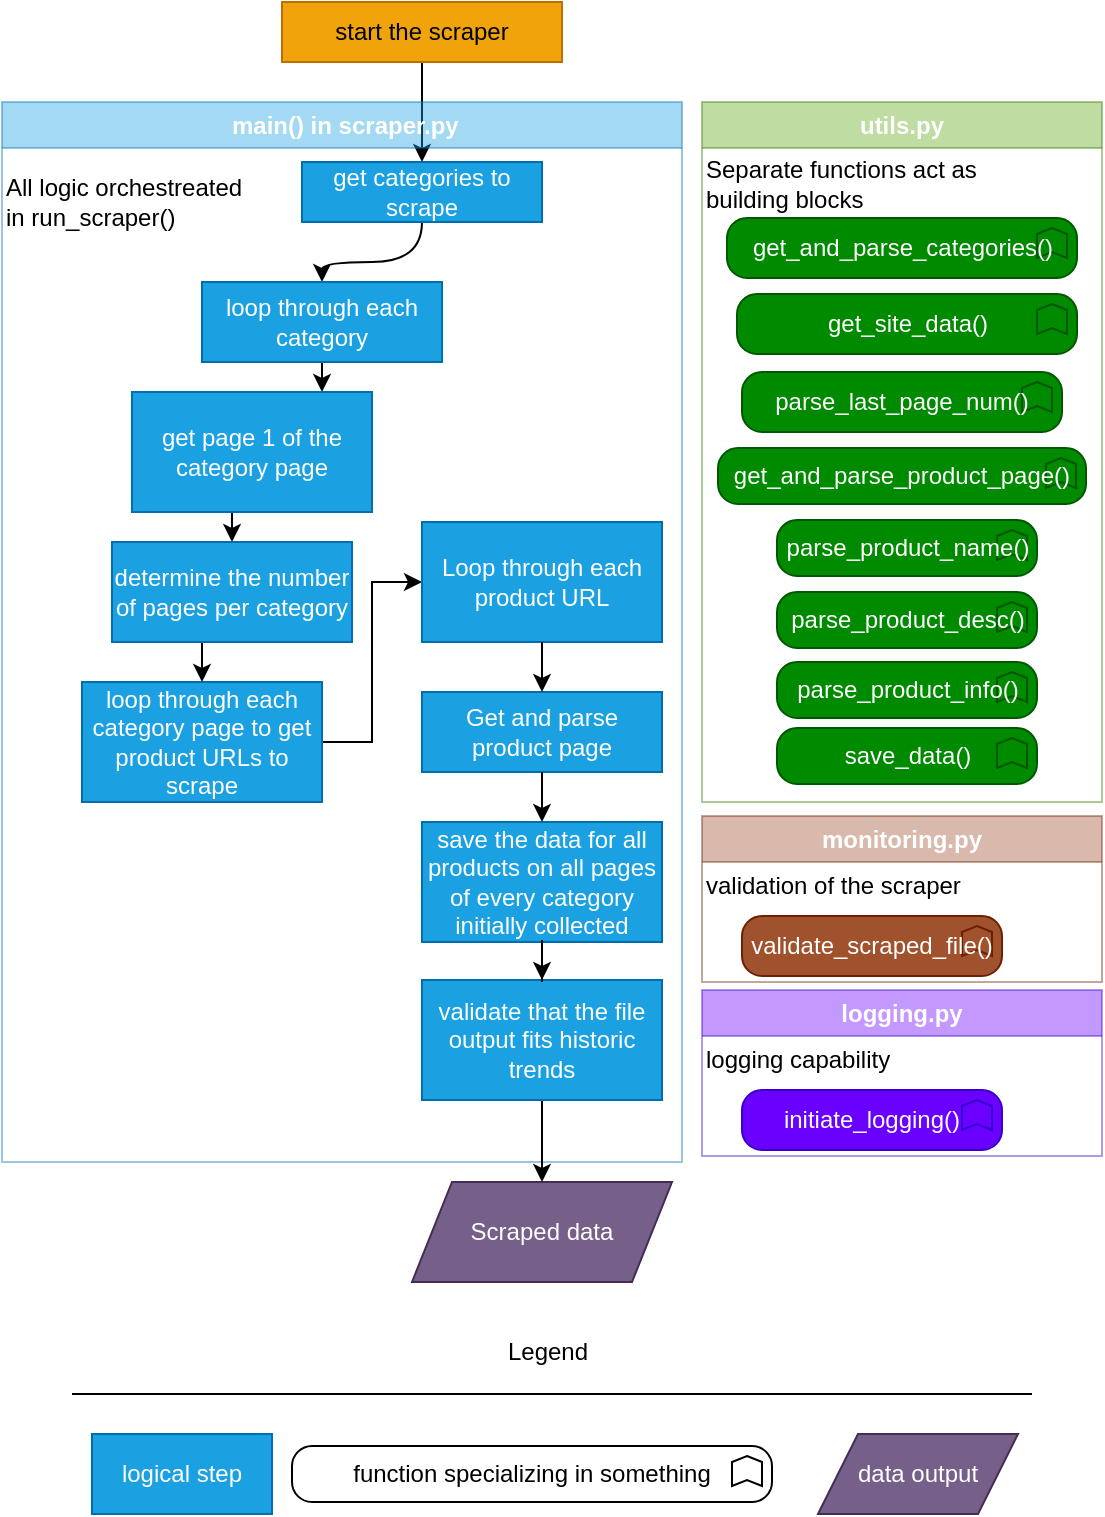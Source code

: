 <mxfile version="24.7.8">
  <diagram name="Copy of overall_map" id="0HlRvGV__Ax6rc3ofPYD">
    <mxGraphModel dx="1185" dy="689" grid="1" gridSize="10" guides="1" tooltips="1" connect="1" arrows="1" fold="1" page="1" pageScale="1" pageWidth="850" pageHeight="1100" math="0" shadow="0">
      <root>
        <mxCell id="d4zPe-vx_KcChgt0Eme--0" />
        <mxCell id="d4zPe-vx_KcChgt0Eme--1" parent="d4zPe-vx_KcChgt0Eme--0" />
        <mxCell id="Drjybpy5SiX0v55b3moW-22" style="edgeStyle=orthogonalEdgeStyle;rounded=0;orthogonalLoop=1;jettySize=auto;html=1;curved=1;exitX=0.5;exitY=1;exitDx=0;exitDy=0;" parent="d4zPe-vx_KcChgt0Eme--1" source="d4zPe-vx_KcChgt0Eme--6" target="d4zPe-vx_KcChgt0Eme--8" edge="1">
          <mxGeometry relative="1" as="geometry">
            <Array as="points">
              <mxPoint x="360" y="250" />
              <mxPoint x="310" y="250" />
            </Array>
          </mxGeometry>
        </mxCell>
        <mxCell id="d4zPe-vx_KcChgt0Eme--6" value="get categories to scrape" style="rounded=0;whiteSpace=wrap;html=1;fillColor=#1ba1e2;fontColor=#ffffff;strokeColor=#006EAF;" parent="d4zPe-vx_KcChgt0Eme--1" vertex="1">
          <mxGeometry x="300" y="200" width="120" height="30" as="geometry" />
        </mxCell>
        <mxCell id="d4zPe-vx_KcChgt0Eme--7" style="edgeStyle=orthogonalEdgeStyle;rounded=0;orthogonalLoop=1;jettySize=auto;html=1;curved=1;" parent="d4zPe-vx_KcChgt0Eme--1" source="d4zPe-vx_KcChgt0Eme--8" target="d4zPe-vx_KcChgt0Eme--11" edge="1">
          <mxGeometry relative="1" as="geometry">
            <Array as="points">
              <mxPoint x="310" y="330" />
              <mxPoint x="285" y="330" />
            </Array>
          </mxGeometry>
        </mxCell>
        <mxCell id="d4zPe-vx_KcChgt0Eme--8" value="loop through each category" style="rounded=0;whiteSpace=wrap;html=1;fillColor=#1ba1e2;fontColor=#ffffff;strokeColor=#006EAF;" parent="d4zPe-vx_KcChgt0Eme--1" vertex="1">
          <mxGeometry x="250" y="260" width="120" height="40" as="geometry" />
        </mxCell>
        <mxCell id="Drjybpy5SiX0v55b3moW-40" style="edgeStyle=orthogonalEdgeStyle;rounded=0;orthogonalLoop=1;jettySize=auto;html=1;entryX=0.5;entryY=0;entryDx=0;entryDy=0;curved=1;" parent="d4zPe-vx_KcChgt0Eme--1" source="d4zPe-vx_KcChgt0Eme--11" target="Drjybpy5SiX0v55b3moW-24" edge="1">
          <mxGeometry relative="1" as="geometry">
            <Array as="points">
              <mxPoint x="265" y="380" />
              <mxPoint x="265" y="380" />
            </Array>
          </mxGeometry>
        </mxCell>
        <mxCell id="d4zPe-vx_KcChgt0Eme--11" value="get page 1 of the category page" style="rounded=0;whiteSpace=wrap;html=1;fillColor=#1ba1e2;fontColor=#ffffff;strokeColor=#006EAF;" parent="d4zPe-vx_KcChgt0Eme--1" vertex="1">
          <mxGeometry x="215" y="315" width="120" height="60" as="geometry" />
        </mxCell>
        <mxCell id="d4zPe-vx_KcChgt0Eme--18" style="edgeStyle=orthogonalEdgeStyle;rounded=0;orthogonalLoop=1;jettySize=auto;html=1;entryX=0.5;entryY=0;entryDx=0;entryDy=0;curved=1;" parent="d4zPe-vx_KcChgt0Eme--1" source="d4zPe-vx_KcChgt0Eme--19" target="d4zPe-vx_KcChgt0Eme--6" edge="1">
          <mxGeometry relative="1" as="geometry" />
        </mxCell>
        <mxCell id="d4zPe-vx_KcChgt0Eme--19" value="start the scraper" style="html=1;align=center;verticalAlign=middle;rounded=0;absoluteArcSize=1;arcSize=10;dashed=0;whiteSpace=wrap;fillColor=#f0a30a;fontColor=#000000;strokeColor=#BD7000;" parent="d4zPe-vx_KcChgt0Eme--1" vertex="1">
          <mxGeometry x="290" y="120" width="140" height="30" as="geometry" />
        </mxCell>
        <mxCell id="d4zPe-vx_KcChgt0Eme--21" value="Scraped data" style="shape=parallelogram;perimeter=parallelogramPerimeter;whiteSpace=wrap;html=1;fixedSize=1;fillColor=#76608a;fontColor=#ffffff;strokeColor=#432D57;" parent="d4zPe-vx_KcChgt0Eme--1" vertex="1">
          <mxGeometry x="355" y="710" width="130" height="50" as="geometry" />
        </mxCell>
        <mxCell id="E-Tr_GdNKCyYuHr4cf91-1" style="edgeStyle=orthogonalEdgeStyle;rounded=0;orthogonalLoop=1;jettySize=auto;html=1;entryX=0;entryY=0.5;entryDx=0;entryDy=0;" edge="1" parent="d4zPe-vx_KcChgt0Eme--1" source="d4zPe-vx_KcChgt0Eme--23" target="d4zPe-vx_KcChgt0Eme--25">
          <mxGeometry relative="1" as="geometry" />
        </mxCell>
        <mxCell id="d4zPe-vx_KcChgt0Eme--23" value="loop through each category page to get product URLs to scrape" style="rounded=0;whiteSpace=wrap;html=1;fillColor=#1ba1e2;fontColor=#ffffff;strokeColor=#006EAF;" parent="d4zPe-vx_KcChgt0Eme--1" vertex="1">
          <mxGeometry x="190" y="460" width="120" height="60" as="geometry" />
        </mxCell>
        <mxCell id="Drjybpy5SiX0v55b3moW-38" style="edgeStyle=orthogonalEdgeStyle;rounded=0;orthogonalLoop=1;jettySize=auto;html=1;curved=1;" parent="d4zPe-vx_KcChgt0Eme--1" source="Drjybpy5SiX0v55b3moW-24" target="d4zPe-vx_KcChgt0Eme--23" edge="1">
          <mxGeometry relative="1" as="geometry">
            <Array as="points">
              <mxPoint x="250" y="450" />
              <mxPoint x="250" y="450" />
            </Array>
          </mxGeometry>
        </mxCell>
        <mxCell id="Drjybpy5SiX0v55b3moW-24" value="determine the number of pages per category" style="rounded=0;whiteSpace=wrap;html=1;fillColor=#1ba1e2;fontColor=#ffffff;strokeColor=#006EAF;" parent="d4zPe-vx_KcChgt0Eme--1" vertex="1">
          <mxGeometry x="205" y="390" width="120" height="50" as="geometry" />
        </mxCell>
        <mxCell id="7pLJM8523pgvSOz4qlko-3" value="&amp;nbsp;main() in scraper.py" style="swimlane;whiteSpace=wrap;html=1;collapsible=0;fillColor=#1ba1e2;fontColor=#ffffff;strokeColor=#006EAF;opacity=40;" parent="d4zPe-vx_KcChgt0Eme--1" vertex="1">
          <mxGeometry x="150" y="170" width="340" height="530" as="geometry">
            <mxRectangle x="-30" y="470" width="140" height="30" as="alternateBounds" />
          </mxGeometry>
        </mxCell>
        <mxCell id="7pLJM8523pgvSOz4qlko-5" value="All logic orchestreated&amp;nbsp;&lt;div&gt;in run_scraper()&lt;/div&gt;" style="text;html=1;align=left;verticalAlign=middle;resizable=0;points=[];autosize=1;strokeColor=none;fillColor=none;" parent="7pLJM8523pgvSOz4qlko-3" vertex="1">
          <mxGeometry y="30" width="140" height="40" as="geometry" />
        </mxCell>
        <mxCell id="d4zPe-vx_KcChgt0Eme--17" value="save the data for all products on all pages of every category initially collected" style="rounded=0;whiteSpace=wrap;html=1;fillColor=#1ba1e2;fontColor=#ffffff;strokeColor=#006EAF;" parent="7pLJM8523pgvSOz4qlko-3" vertex="1">
          <mxGeometry x="210" y="360" width="120" height="60" as="geometry" />
        </mxCell>
        <mxCell id="d4zPe-vx_KcChgt0Eme--25" value="Loop through each product URL" style="rounded=0;whiteSpace=wrap;html=1;fillColor=#1ba1e2;fontColor=#ffffff;strokeColor=#006EAF;" parent="7pLJM8523pgvSOz4qlko-3" vertex="1">
          <mxGeometry x="210" y="210" width="120" height="60" as="geometry" />
        </mxCell>
        <mxCell id="d4zPe-vx_KcChgt0Eme--27" value="Get and parse product page" style="rounded=0;whiteSpace=wrap;html=1;fillColor=#1ba1e2;fontColor=#ffffff;strokeColor=#006EAF;" parent="7pLJM8523pgvSOz4qlko-3" vertex="1">
          <mxGeometry x="210" y="295" width="120" height="40" as="geometry" />
        </mxCell>
        <mxCell id="qo77ZBrsTXV_06S4yOWU-2" style="edgeStyle=orthogonalEdgeStyle;rounded=0;orthogonalLoop=1;jettySize=auto;html=1;entryX=0.5;entryY=0;entryDx=0;entryDy=0;" parent="7pLJM8523pgvSOz4qlko-3" source="d4zPe-vx_KcChgt0Eme--25" target="d4zPe-vx_KcChgt0Eme--27" edge="1">
          <mxGeometry relative="1" as="geometry" />
        </mxCell>
        <mxCell id="Drjybpy5SiX0v55b3moW-34" style="edgeStyle=orthogonalEdgeStyle;rounded=0;orthogonalLoop=1;jettySize=auto;html=1;entryX=0.5;entryY=0;entryDx=0;entryDy=0;" parent="7pLJM8523pgvSOz4qlko-3" source="d4zPe-vx_KcChgt0Eme--27" target="d4zPe-vx_KcChgt0Eme--17" edge="1">
          <mxGeometry relative="1" as="geometry">
            <mxPoint x="255" y="495" as="sourcePoint" />
          </mxGeometry>
        </mxCell>
        <mxCell id="7pLJM8523pgvSOz4qlko-4" value="utils.py" style="swimlane;whiteSpace=wrap;html=1;collapsible=0;fillColor=#60a917;fontColor=#ffffff;strokeColor=#2D7600;opacity=40;" parent="d4zPe-vx_KcChgt0Eme--1" vertex="1">
          <mxGeometry x="500" y="170" width="200" height="350" as="geometry">
            <mxRectangle x="-30" y="470" width="140" height="30" as="alternateBounds" />
          </mxGeometry>
        </mxCell>
        <mxCell id="7pLJM8523pgvSOz4qlko-6" value="Separate functions act as &lt;br&gt;building blocks" style="text;html=1;align=left;verticalAlign=middle;resizable=0;points=[];autosize=1;strokeColor=none;fillColor=none;" parent="7pLJM8523pgvSOz4qlko-4" vertex="1">
          <mxGeometry y="21" width="160" height="40" as="geometry" />
        </mxCell>
        <mxCell id="E-Tr_GdNKCyYuHr4cf91-9" value="monitoring.py" style="swimlane;whiteSpace=wrap;html=1;collapsible=0;fillColor=#a0522d;fontColor=#ffffff;strokeColor=#6D1F00;opacity=40;" vertex="1" parent="d4zPe-vx_KcChgt0Eme--1">
          <mxGeometry x="500" y="527" width="200" height="83" as="geometry">
            <mxRectangle x="-30" y="470" width="140" height="30" as="alternateBounds" />
          </mxGeometry>
        </mxCell>
        <mxCell id="E-Tr_GdNKCyYuHr4cf91-10" value="validation of the scraper" style="text;html=1;align=left;verticalAlign=middle;resizable=0;points=[];autosize=1;strokeColor=none;fillColor=none;" vertex="1" parent="E-Tr_GdNKCyYuHr4cf91-9">
          <mxGeometry y="20" width="150" height="30" as="geometry" />
        </mxCell>
        <mxCell id="E-Tr_GdNKCyYuHr4cf91-16" value="validate_scraped_file()" style="html=1;outlineConnect=0;whiteSpace=wrap;fillColor=#a0522d;shape=mxgraph.archimate3.application;appType=func;archiType=rounded;fontColor=#ffffff;strokeColor=#6D1F00;" vertex="1" parent="E-Tr_GdNKCyYuHr4cf91-9">
          <mxGeometry x="20" y="50" width="130" height="30" as="geometry" />
        </mxCell>
        <mxCell id="Drjybpy5SiX0v55b3moW-15" value="&lt;div style=&quot;text-align: left;&quot;&gt;&lt;span style=&quot;background-color: initial;&quot;&gt;get_and_parse_categories()&lt;/span&gt;&lt;/div&gt;" style="html=1;outlineConnect=0;whiteSpace=wrap;fillColor=#008a00;shape=mxgraph.archimate3.application;appType=func;archiType=rounded;fontColor=#ffffff;strokeColor=#005700;" parent="d4zPe-vx_KcChgt0Eme--1" vertex="1">
          <mxGeometry x="512.5" y="228" width="175" height="30" as="geometry" />
        </mxCell>
        <mxCell id="Drjybpy5SiX0v55b3moW-0" value="&lt;span style=&quot;text-align: left;&quot;&gt;get_site_data()&lt;/span&gt;" style="html=1;outlineConnect=0;whiteSpace=wrap;fillColor=#008a00;shape=mxgraph.archimate3.application;appType=func;archiType=rounded;fontColor=#ffffff;strokeColor=#005700;" parent="d4zPe-vx_KcChgt0Eme--1" vertex="1">
          <mxGeometry x="517.5" y="266" width="170" height="30" as="geometry" />
        </mxCell>
        <mxCell id="Drjybpy5SiX0v55b3moW-11" value="&lt;div style=&quot;text-align: left;&quot;&gt;&lt;span style=&quot;background-color: initial;&quot;&gt;parse_last_page_num()&lt;/span&gt;&lt;/div&gt;" style="html=1;outlineConnect=0;whiteSpace=wrap;fillColor=#008a00;shape=mxgraph.archimate3.application;appType=func;archiType=rounded;fontColor=#ffffff;strokeColor=#005700;" parent="d4zPe-vx_KcChgt0Eme--1" vertex="1">
          <mxGeometry x="520" y="305" width="160" height="30" as="geometry" />
        </mxCell>
        <mxCell id="Drjybpy5SiX0v55b3moW-5" value="&lt;div style=&quot;text-align: left;&quot;&gt;&lt;span style=&quot;background-color: initial;&quot;&gt;get_and_parse_product_page()&lt;/span&gt;&lt;/div&gt;" style="html=1;outlineConnect=0;whiteSpace=wrap;fillColor=#008a00;shape=mxgraph.archimate3.application;appType=func;archiType=rounded;fontColor=#ffffff;strokeColor=#005700;" parent="d4zPe-vx_KcChgt0Eme--1" vertex="1">
          <mxGeometry x="508" y="343" width="184" height="28" as="geometry" />
        </mxCell>
        <mxCell id="Drjybpy5SiX0v55b3moW-3" value="&lt;div style=&quot;text-align: left;&quot;&gt;&lt;span style=&quot;background-color: initial;&quot;&gt;parse_product_name()&lt;/span&gt;&lt;/div&gt;" style="html=1;outlineConnect=0;whiteSpace=wrap;fillColor=#008a00;shape=mxgraph.archimate3.application;appType=func;archiType=rounded;fontColor=#ffffff;strokeColor=#005700;" parent="d4zPe-vx_KcChgt0Eme--1" vertex="1">
          <mxGeometry x="537.5" y="379" width="130" height="28" as="geometry" />
        </mxCell>
        <mxCell id="Drjybpy5SiX0v55b3moW-4" value="&lt;div style=&quot;text-align: left;&quot;&gt;&lt;span style=&quot;background-color: initial;&quot;&gt;parse_product_desc()&lt;/span&gt;&lt;/div&gt;" style="html=1;outlineConnect=0;whiteSpace=wrap;fillColor=#008a00;shape=mxgraph.archimate3.application;appType=func;archiType=rounded;fontColor=#ffffff;strokeColor=#005700;" parent="d4zPe-vx_KcChgt0Eme--1" vertex="1">
          <mxGeometry x="537.5" y="415" width="130" height="28" as="geometry" />
        </mxCell>
        <mxCell id="Drjybpy5SiX0v55b3moW-2" value="&lt;div style=&quot;text-align: left;&quot;&gt;&lt;span style=&quot;background-color: initial;&quot;&gt;parse_product_info()&lt;/span&gt;&lt;/div&gt;" style="html=1;outlineConnect=0;whiteSpace=wrap;fillColor=#008a00;shape=mxgraph.archimate3.application;appType=func;archiType=rounded;fontColor=#ffffff;strokeColor=#005700;" parent="d4zPe-vx_KcChgt0Eme--1" vertex="1">
          <mxGeometry x="537.5" y="450" width="130" height="28" as="geometry" />
        </mxCell>
        <mxCell id="Drjybpy5SiX0v55b3moW-18" value="&lt;div style=&quot;text-align: left;&quot;&gt;&lt;span style=&quot;background-color: initial;&quot;&gt;save_data()&lt;/span&gt;&lt;/div&gt;" style="html=1;outlineConnect=0;whiteSpace=wrap;fillColor=#008a00;shape=mxgraph.archimate3.application;appType=func;archiType=rounded;fontColor=#ffffff;strokeColor=#005700;" parent="d4zPe-vx_KcChgt0Eme--1" vertex="1">
          <mxGeometry x="537.5" y="483" width="130" height="28" as="geometry" />
        </mxCell>
        <mxCell id="E-Tr_GdNKCyYuHr4cf91-18" style="edgeStyle=orthogonalEdgeStyle;rounded=0;orthogonalLoop=1;jettySize=auto;html=1;entryX=0.5;entryY=0;entryDx=0;entryDy=0;" edge="1" parent="d4zPe-vx_KcChgt0Eme--1" source="E-Tr_GdNKCyYuHr4cf91-17" target="d4zPe-vx_KcChgt0Eme--21">
          <mxGeometry relative="1" as="geometry" />
        </mxCell>
        <mxCell id="E-Tr_GdNKCyYuHr4cf91-17" value="validate that the file output fits historic trends" style="rounded=0;whiteSpace=wrap;html=1;fillColor=#1ba1e2;fontColor=#ffffff;strokeColor=#006EAF;" vertex="1" parent="d4zPe-vx_KcChgt0Eme--1">
          <mxGeometry x="360" y="609" width="120" height="60" as="geometry" />
        </mxCell>
        <mxCell id="d4zPe-vx_KcChgt0Eme--16" style="edgeStyle=orthogonalEdgeStyle;rounded=0;orthogonalLoop=1;jettySize=auto;html=1;entryX=0.5;entryY=0;entryDx=0;entryDy=0;" parent="d4zPe-vx_KcChgt0Eme--1" source="d4zPe-vx_KcChgt0Eme--17" target="E-Tr_GdNKCyYuHr4cf91-17" edge="1">
          <mxGeometry relative="1" as="geometry" />
        </mxCell>
        <mxCell id="E-Tr_GdNKCyYuHr4cf91-20" value="logging.py" style="swimlane;whiteSpace=wrap;html=1;collapsible=0;fillColor=#6a00ff;fontColor=#ffffff;strokeColor=#3700CC;opacity=40;" vertex="1" parent="d4zPe-vx_KcChgt0Eme--1">
          <mxGeometry x="500" y="614" width="200" height="83" as="geometry">
            <mxRectangle x="-30" y="470" width="140" height="30" as="alternateBounds" />
          </mxGeometry>
        </mxCell>
        <mxCell id="E-Tr_GdNKCyYuHr4cf91-21" value="logging capability" style="text;html=1;align=left;verticalAlign=middle;resizable=0;points=[];autosize=1;strokeColor=none;fillColor=none;" vertex="1" parent="E-Tr_GdNKCyYuHr4cf91-20">
          <mxGeometry y="20" width="120" height="30" as="geometry" />
        </mxCell>
        <mxCell id="E-Tr_GdNKCyYuHr4cf91-22" value="initiate_logging()" style="html=1;outlineConnect=0;whiteSpace=wrap;fillColor=#6a00ff;shape=mxgraph.archimate3.application;appType=func;archiType=rounded;fontColor=#ffffff;strokeColor=#3700CC;" vertex="1" parent="E-Tr_GdNKCyYuHr4cf91-20">
          <mxGeometry x="20" y="50" width="130" height="30" as="geometry" />
        </mxCell>
        <mxCell id="E-Tr_GdNKCyYuHr4cf91-24" value="logical step" style="rounded=0;whiteSpace=wrap;html=1;fillColor=#1ba1e2;fontColor=#ffffff;strokeColor=#006EAF;" vertex="1" parent="d4zPe-vx_KcChgt0Eme--1">
          <mxGeometry x="195" y="836" width="90" height="40" as="geometry" />
        </mxCell>
        <mxCell id="E-Tr_GdNKCyYuHr4cf91-26" value="data output" style="shape=parallelogram;perimeter=parallelogramPerimeter;whiteSpace=wrap;html=1;fixedSize=1;fillColor=#76608a;fontColor=#ffffff;strokeColor=#432D57;" vertex="1" parent="d4zPe-vx_KcChgt0Eme--1">
          <mxGeometry x="558" y="836" width="100" height="40" as="geometry" />
        </mxCell>
        <mxCell id="E-Tr_GdNKCyYuHr4cf91-27" value="" style="endArrow=none;html=1;rounded=0;" edge="1" parent="d4zPe-vx_KcChgt0Eme--1">
          <mxGeometry width="50" height="50" relative="1" as="geometry">
            <mxPoint x="185" y="816" as="sourcePoint" />
            <mxPoint x="665" y="816" as="targetPoint" />
          </mxGeometry>
        </mxCell>
        <mxCell id="E-Tr_GdNKCyYuHr4cf91-28" value="Legend" style="text;html=1;align=center;verticalAlign=middle;whiteSpace=wrap;rounded=0;" vertex="1" parent="d4zPe-vx_KcChgt0Eme--1">
          <mxGeometry x="393" y="780" width="60" height="30" as="geometry" />
        </mxCell>
        <mxCell id="E-Tr_GdNKCyYuHr4cf91-29" value="&lt;div style=&quot;text-align: left;&quot;&gt;&lt;span style=&quot;background-color: initial;&quot;&gt;function specializing in something&lt;/span&gt;&lt;/div&gt;" style="html=1;outlineConnect=0;whiteSpace=wrap;shape=mxgraph.archimate3.application;appType=func;archiType=rounded;" vertex="1" parent="d4zPe-vx_KcChgt0Eme--1">
          <mxGeometry x="295" y="842" width="240" height="28" as="geometry" />
        </mxCell>
      </root>
    </mxGraphModel>
  </diagram>
</mxfile>
